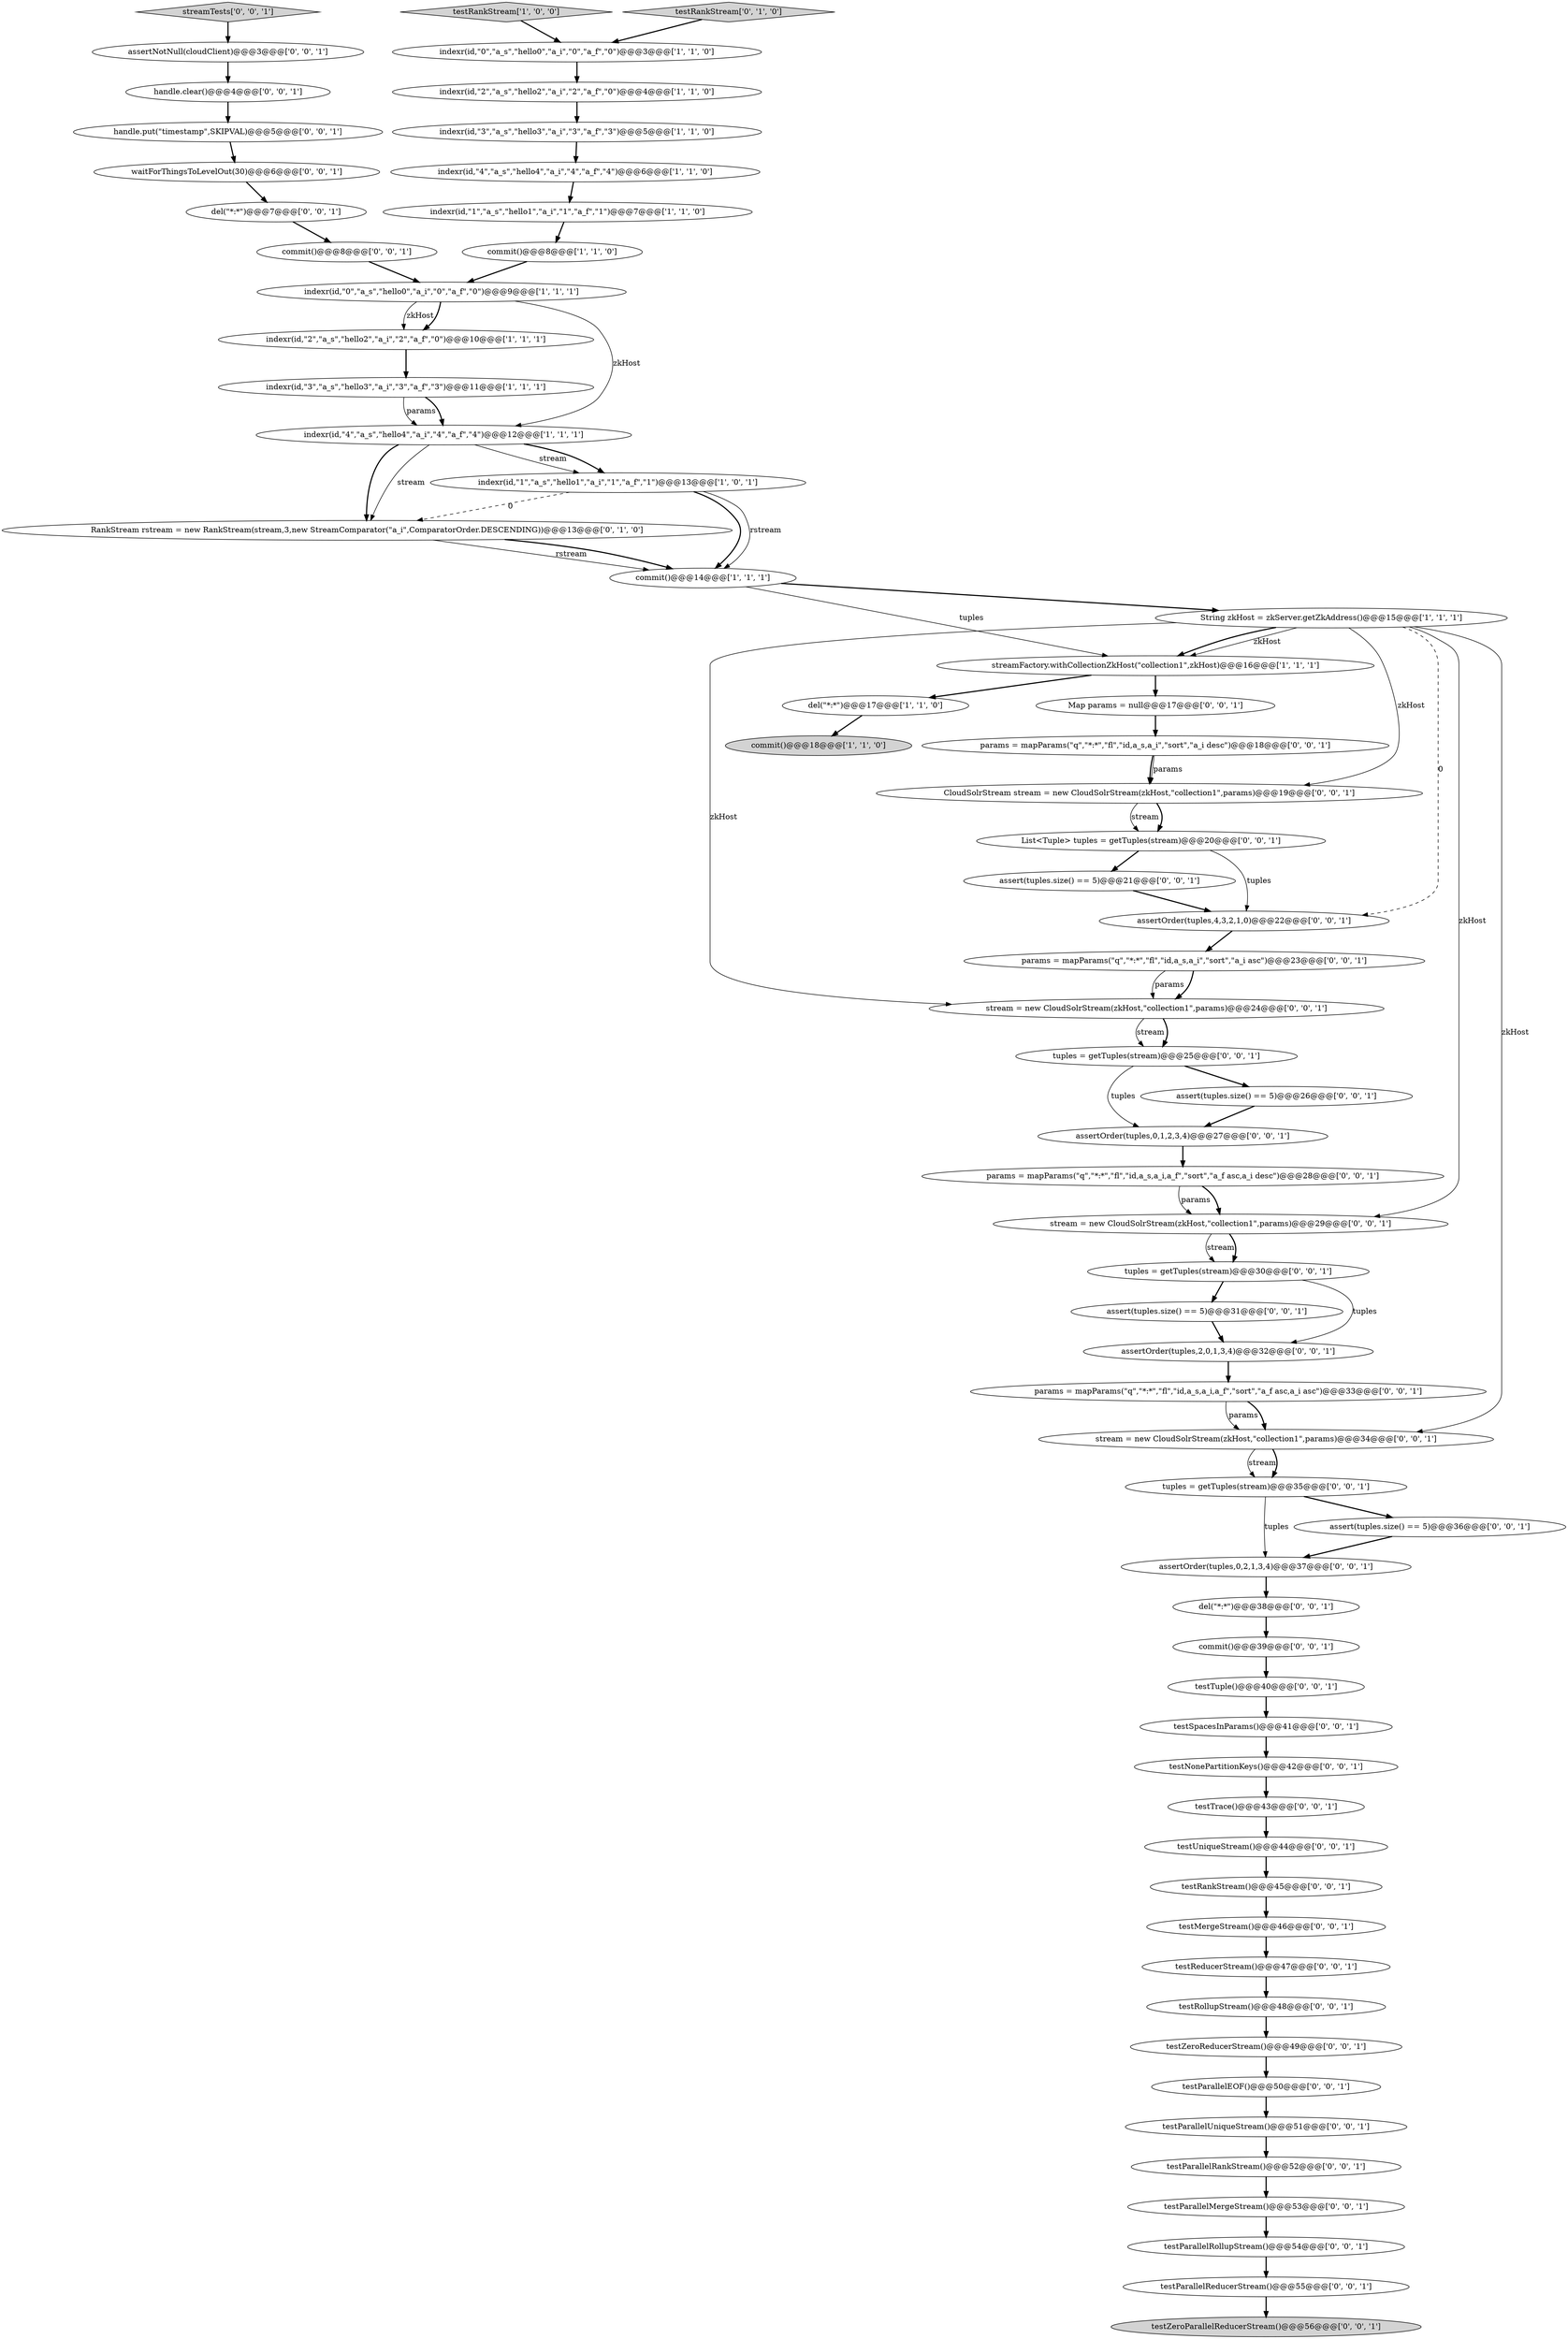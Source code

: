 digraph {
60 [style = filled, label = "assertOrder(tuples,4,3,2,1,0)@@@22@@@['0', '0', '1']", fillcolor = white, shape = ellipse image = "AAA0AAABBB3BBB"];
51 [style = filled, label = "assert(tuples.size() == 5)@@@31@@@['0', '0', '1']", fillcolor = white, shape = ellipse image = "AAA0AAABBB3BBB"];
58 [style = filled, label = "testParallelRollupStream()@@@54@@@['0', '0', '1']", fillcolor = white, shape = ellipse image = "AAA0AAABBB3BBB"];
0 [style = filled, label = "indexr(id,\"1\",\"a_s\",\"hello1\",\"a_i\",\"1\",\"a_f\",\"1\")@@@7@@@['1', '1', '0']", fillcolor = white, shape = ellipse image = "AAA0AAABBB1BBB"];
49 [style = filled, label = "assert(tuples.size() == 5)@@@26@@@['0', '0', '1']", fillcolor = white, shape = ellipse image = "AAA0AAABBB3BBB"];
17 [style = filled, label = "RankStream rstream = new RankStream(stream,3,new StreamComparator(\"a_i\",ComparatorOrder.DESCENDING))@@@13@@@['0', '1', '0']", fillcolor = white, shape = ellipse image = "AAA1AAABBB2BBB"];
1 [style = filled, label = "streamFactory.withCollectionZkHost(\"collection1\",zkHost)@@@16@@@['1', '1', '1']", fillcolor = white, shape = ellipse image = "AAA0AAABBB1BBB"];
6 [style = filled, label = "indexr(id,\"3\",\"a_s\",\"hello3\",\"a_i\",\"3\",\"a_f\",\"3\")@@@5@@@['1', '1', '0']", fillcolor = white, shape = ellipse image = "AAA0AAABBB1BBB"];
23 [style = filled, label = "assertOrder(tuples,0,2,1,3,4)@@@37@@@['0', '0', '1']", fillcolor = white, shape = ellipse image = "AAA0AAABBB3BBB"];
46 [style = filled, label = "del(\"*:*\")@@@38@@@['0', '0', '1']", fillcolor = white, shape = ellipse image = "AAA0AAABBB3BBB"];
32 [style = filled, label = "params = mapParams(\"q\",\"*:*\",\"fl\",\"id,a_s,a_i,a_f\",\"sort\",\"a_f asc,a_i desc\")@@@28@@@['0', '0', '1']", fillcolor = white, shape = ellipse image = "AAA0AAABBB3BBB"];
47 [style = filled, label = "CloudSolrStream stream = new CloudSolrStream(zkHost,\"collection1\",params)@@@19@@@['0', '0', '1']", fillcolor = white, shape = ellipse image = "AAA0AAABBB3BBB"];
62 [style = filled, label = "testReducerStream()@@@47@@@['0', '0', '1']", fillcolor = white, shape = ellipse image = "AAA0AAABBB3BBB"];
53 [style = filled, label = "testParallelRankStream()@@@52@@@['0', '0', '1']", fillcolor = white, shape = ellipse image = "AAA0AAABBB3BBB"];
43 [style = filled, label = "tuples = getTuples(stream)@@@35@@@['0', '0', '1']", fillcolor = white, shape = ellipse image = "AAA0AAABBB3BBB"];
44 [style = filled, label = "testParallelMergeStream()@@@53@@@['0', '0', '1']", fillcolor = white, shape = ellipse image = "AAA0AAABBB3BBB"];
50 [style = filled, label = "testZeroParallelReducerStream()@@@56@@@['0', '0', '1']", fillcolor = lightgray, shape = ellipse image = "AAA0AAABBB3BBB"];
35 [style = filled, label = "assertOrder(tuples,0,1,2,3,4)@@@27@@@['0', '0', '1']", fillcolor = white, shape = ellipse image = "AAA0AAABBB3BBB"];
9 [style = filled, label = "commit()@@@18@@@['1', '1', '0']", fillcolor = lightgray, shape = ellipse image = "AAA0AAABBB1BBB"];
11 [style = filled, label = "indexr(id,\"2\",\"a_s\",\"hello2\",\"a_i\",\"2\",\"a_f\",\"0\")@@@4@@@['1', '1', '0']", fillcolor = white, shape = ellipse image = "AAA0AAABBB1BBB"];
57 [style = filled, label = "testParallelUniqueStream()@@@51@@@['0', '0', '1']", fillcolor = white, shape = ellipse image = "AAA0AAABBB3BBB"];
21 [style = filled, label = "commit()@@@8@@@['0', '0', '1']", fillcolor = white, shape = ellipse image = "AAA0AAABBB3BBB"];
27 [style = filled, label = "waitForThingsToLevelOut(30)@@@6@@@['0', '0', '1']", fillcolor = white, shape = ellipse image = "AAA0AAABBB3BBB"];
31 [style = filled, label = "handle.put(\"timestamp\",SKIPVAL)@@@5@@@['0', '0', '1']", fillcolor = white, shape = ellipse image = "AAA0AAABBB3BBB"];
39 [style = filled, label = "List<Tuple> tuples = getTuples(stream)@@@20@@@['0', '0', '1']", fillcolor = white, shape = ellipse image = "AAA0AAABBB3BBB"];
20 [style = filled, label = "Map params = null@@@17@@@['0', '0', '1']", fillcolor = white, shape = ellipse image = "AAA0AAABBB3BBB"];
7 [style = filled, label = "del(\"*:*\")@@@17@@@['1', '1', '0']", fillcolor = white, shape = ellipse image = "AAA0AAABBB1BBB"];
65 [style = filled, label = "tuples = getTuples(stream)@@@25@@@['0', '0', '1']", fillcolor = white, shape = ellipse image = "AAA0AAABBB3BBB"];
25 [style = filled, label = "stream = new CloudSolrStream(zkHost,\"collection1\",params)@@@24@@@['0', '0', '1']", fillcolor = white, shape = ellipse image = "AAA0AAABBB3BBB"];
15 [style = filled, label = "indexr(id,\"0\",\"a_s\",\"hello0\",\"a_i\",\"0\",\"a_f\",\"0\")@@@9@@@['1', '1', '1']", fillcolor = white, shape = ellipse image = "AAA0AAABBB1BBB"];
56 [style = filled, label = "testSpacesInParams()@@@41@@@['0', '0', '1']", fillcolor = white, shape = ellipse image = "AAA0AAABBB3BBB"];
54 [style = filled, label = "stream = new CloudSolrStream(zkHost,\"collection1\",params)@@@29@@@['0', '0', '1']", fillcolor = white, shape = ellipse image = "AAA0AAABBB3BBB"];
12 [style = filled, label = "testRankStream['1', '0', '0']", fillcolor = lightgray, shape = diamond image = "AAA0AAABBB1BBB"];
24 [style = filled, label = "testParallelEOF()@@@50@@@['0', '0', '1']", fillcolor = white, shape = ellipse image = "AAA0AAABBB3BBB"];
36 [style = filled, label = "handle.clear()@@@4@@@['0', '0', '1']", fillcolor = white, shape = ellipse image = "AAA0AAABBB3BBB"];
42 [style = filled, label = "stream = new CloudSolrStream(zkHost,\"collection1\",params)@@@34@@@['0', '0', '1']", fillcolor = white, shape = ellipse image = "AAA0AAABBB3BBB"];
2 [style = filled, label = "indexr(id,\"3\",\"a_s\",\"hello3\",\"a_i\",\"3\",\"a_f\",\"3\")@@@11@@@['1', '1', '1']", fillcolor = white, shape = ellipse image = "AAA0AAABBB1BBB"];
13 [style = filled, label = "String zkHost = zkServer.getZkAddress()@@@15@@@['1', '1', '1']", fillcolor = white, shape = ellipse image = "AAA0AAABBB1BBB"];
14 [style = filled, label = "indexr(id,\"0\",\"a_s\",\"hello0\",\"a_i\",\"0\",\"a_f\",\"0\")@@@3@@@['1', '1', '0']", fillcolor = white, shape = ellipse image = "AAA0AAABBB1BBB"];
22 [style = filled, label = "testUniqueStream()@@@44@@@['0', '0', '1']", fillcolor = white, shape = ellipse image = "AAA0AAABBB3BBB"];
33 [style = filled, label = "del(\"*:*\")@@@7@@@['0', '0', '1']", fillcolor = white, shape = ellipse image = "AAA0AAABBB3BBB"];
8 [style = filled, label = "indexr(id,\"2\",\"a_s\",\"hello2\",\"a_i\",\"2\",\"a_f\",\"0\")@@@10@@@['1', '1', '1']", fillcolor = white, shape = ellipse image = "AAA0AAABBB1BBB"];
45 [style = filled, label = "assertOrder(tuples,2,0,1,3,4)@@@32@@@['0', '0', '1']", fillcolor = white, shape = ellipse image = "AAA0AAABBB3BBB"];
18 [style = filled, label = "testRankStream['0', '1', '0']", fillcolor = lightgray, shape = diamond image = "AAA0AAABBB2BBB"];
41 [style = filled, label = "params = mapParams(\"q\",\"*:*\",\"fl\",\"id,a_s,a_i,a_f\",\"sort\",\"a_f asc,a_i asc\")@@@33@@@['0', '0', '1']", fillcolor = white, shape = ellipse image = "AAA0AAABBB3BBB"];
10 [style = filled, label = "indexr(id,\"4\",\"a_s\",\"hello4\",\"a_i\",\"4\",\"a_f\",\"4\")@@@6@@@['1', '1', '0']", fillcolor = white, shape = ellipse image = "AAA0AAABBB1BBB"];
3 [style = filled, label = "indexr(id,\"4\",\"a_s\",\"hello4\",\"a_i\",\"4\",\"a_f\",\"4\")@@@12@@@['1', '1', '1']", fillcolor = white, shape = ellipse image = "AAA0AAABBB1BBB"];
29 [style = filled, label = "testTrace()@@@43@@@['0', '0', '1']", fillcolor = white, shape = ellipse image = "AAA0AAABBB3BBB"];
40 [style = filled, label = "assert(tuples.size() == 5)@@@36@@@['0', '0', '1']", fillcolor = white, shape = ellipse image = "AAA0AAABBB3BBB"];
19 [style = filled, label = "testZeroReducerStream()@@@49@@@['0', '0', '1']", fillcolor = white, shape = ellipse image = "AAA0AAABBB3BBB"];
30 [style = filled, label = "testTuple()@@@40@@@['0', '0', '1']", fillcolor = white, shape = ellipse image = "AAA0AAABBB3BBB"];
34 [style = filled, label = "testParallelReducerStream()@@@55@@@['0', '0', '1']", fillcolor = white, shape = ellipse image = "AAA0AAABBB3BBB"];
16 [style = filled, label = "commit()@@@14@@@['1', '1', '1']", fillcolor = white, shape = ellipse image = "AAA0AAABBB1BBB"];
48 [style = filled, label = "params = mapParams(\"q\",\"*:*\",\"fl\",\"id,a_s,a_i\",\"sort\",\"a_i asc\")@@@23@@@['0', '0', '1']", fillcolor = white, shape = ellipse image = "AAA0AAABBB3BBB"];
63 [style = filled, label = "params = mapParams(\"q\",\"*:*\",\"fl\",\"id,a_s,a_i\",\"sort\",\"a_i desc\")@@@18@@@['0', '0', '1']", fillcolor = white, shape = ellipse image = "AAA0AAABBB3BBB"];
37 [style = filled, label = "testRollupStream()@@@48@@@['0', '0', '1']", fillcolor = white, shape = ellipse image = "AAA0AAABBB3BBB"];
59 [style = filled, label = "commit()@@@39@@@['0', '0', '1']", fillcolor = white, shape = ellipse image = "AAA0AAABBB3BBB"];
28 [style = filled, label = "streamTests['0', '0', '1']", fillcolor = lightgray, shape = diamond image = "AAA0AAABBB3BBB"];
5 [style = filled, label = "commit()@@@8@@@['1', '1', '0']", fillcolor = white, shape = ellipse image = "AAA0AAABBB1BBB"];
26 [style = filled, label = "testMergeStream()@@@46@@@['0', '0', '1']", fillcolor = white, shape = ellipse image = "AAA0AAABBB3BBB"];
55 [style = filled, label = "assert(tuples.size() == 5)@@@21@@@['0', '0', '1']", fillcolor = white, shape = ellipse image = "AAA0AAABBB3BBB"];
64 [style = filled, label = "assertNotNull(cloudClient)@@@3@@@['0', '0', '1']", fillcolor = white, shape = ellipse image = "AAA0AAABBB3BBB"];
38 [style = filled, label = "testNonePartitionKeys()@@@42@@@['0', '0', '1']", fillcolor = white, shape = ellipse image = "AAA0AAABBB3BBB"];
4 [style = filled, label = "indexr(id,\"1\",\"a_s\",\"hello1\",\"a_i\",\"1\",\"a_f\",\"1\")@@@13@@@['1', '0', '1']", fillcolor = white, shape = ellipse image = "AAA0AAABBB1BBB"];
61 [style = filled, label = "tuples = getTuples(stream)@@@30@@@['0', '0', '1']", fillcolor = white, shape = ellipse image = "AAA0AAABBB3BBB"];
52 [style = filled, label = "testRankStream()@@@45@@@['0', '0', '1']", fillcolor = white, shape = ellipse image = "AAA0AAABBB3BBB"];
24->57 [style = bold, label=""];
32->54 [style = bold, label=""];
15->8 [style = solid, label="zkHost"];
52->26 [style = bold, label=""];
13->60 [style = dashed, label="0"];
17->16 [style = solid, label="rstream"];
45->41 [style = bold, label=""];
14->11 [style = bold, label=""];
16->13 [style = bold, label=""];
53->44 [style = bold, label=""];
13->1 [style = solid, label="zkHost"];
2->3 [style = solid, label="params"];
35->32 [style = bold, label=""];
33->21 [style = bold, label=""];
65->35 [style = solid, label="tuples"];
3->17 [style = bold, label=""];
37->19 [style = bold, label=""];
28->64 [style = bold, label=""];
13->25 [style = solid, label="zkHost"];
42->43 [style = solid, label="stream"];
56->38 [style = bold, label=""];
13->1 [style = bold, label=""];
15->8 [style = bold, label=""];
17->16 [style = bold, label=""];
48->25 [style = bold, label=""];
54->61 [style = solid, label="stream"];
64->36 [style = bold, label=""];
27->33 [style = bold, label=""];
12->14 [style = bold, label=""];
7->9 [style = bold, label=""];
43->23 [style = solid, label="tuples"];
34->50 [style = bold, label=""];
47->39 [style = bold, label=""];
26->62 [style = bold, label=""];
11->6 [style = bold, label=""];
49->35 [style = bold, label=""];
2->3 [style = bold, label=""];
8->2 [style = bold, label=""];
46->59 [style = bold, label=""];
30->56 [style = bold, label=""];
44->58 [style = bold, label=""];
61->51 [style = bold, label=""];
60->48 [style = bold, label=""];
41->42 [style = solid, label="params"];
21->15 [style = bold, label=""];
4->16 [style = bold, label=""];
51->45 [style = bold, label=""];
40->23 [style = bold, label=""];
4->17 [style = dashed, label="0"];
19->24 [style = bold, label=""];
61->45 [style = solid, label="tuples"];
47->39 [style = solid, label="stream"];
20->63 [style = bold, label=""];
3->4 [style = solid, label="stream"];
43->40 [style = bold, label=""];
39->60 [style = solid, label="tuples"];
39->55 [style = bold, label=""];
1->7 [style = bold, label=""];
18->14 [style = bold, label=""];
15->3 [style = solid, label="zkHost"];
3->4 [style = bold, label=""];
10->0 [style = bold, label=""];
54->61 [style = bold, label=""];
63->47 [style = solid, label="params"];
25->65 [style = bold, label=""];
13->54 [style = solid, label="zkHost"];
23->46 [style = bold, label=""];
62->37 [style = bold, label=""];
48->25 [style = solid, label="params"];
38->29 [style = bold, label=""];
13->47 [style = solid, label="zkHost"];
42->43 [style = bold, label=""];
22->52 [style = bold, label=""];
63->47 [style = bold, label=""];
16->1 [style = solid, label="tuples"];
57->53 [style = bold, label=""];
6->10 [style = bold, label=""];
3->17 [style = solid, label="stream"];
25->65 [style = solid, label="stream"];
36->31 [style = bold, label=""];
59->30 [style = bold, label=""];
41->42 [style = bold, label=""];
55->60 [style = bold, label=""];
13->42 [style = solid, label="zkHost"];
29->22 [style = bold, label=""];
32->54 [style = solid, label="params"];
4->16 [style = solid, label="rstream"];
0->5 [style = bold, label=""];
1->20 [style = bold, label=""];
65->49 [style = bold, label=""];
31->27 [style = bold, label=""];
5->15 [style = bold, label=""];
58->34 [style = bold, label=""];
}
